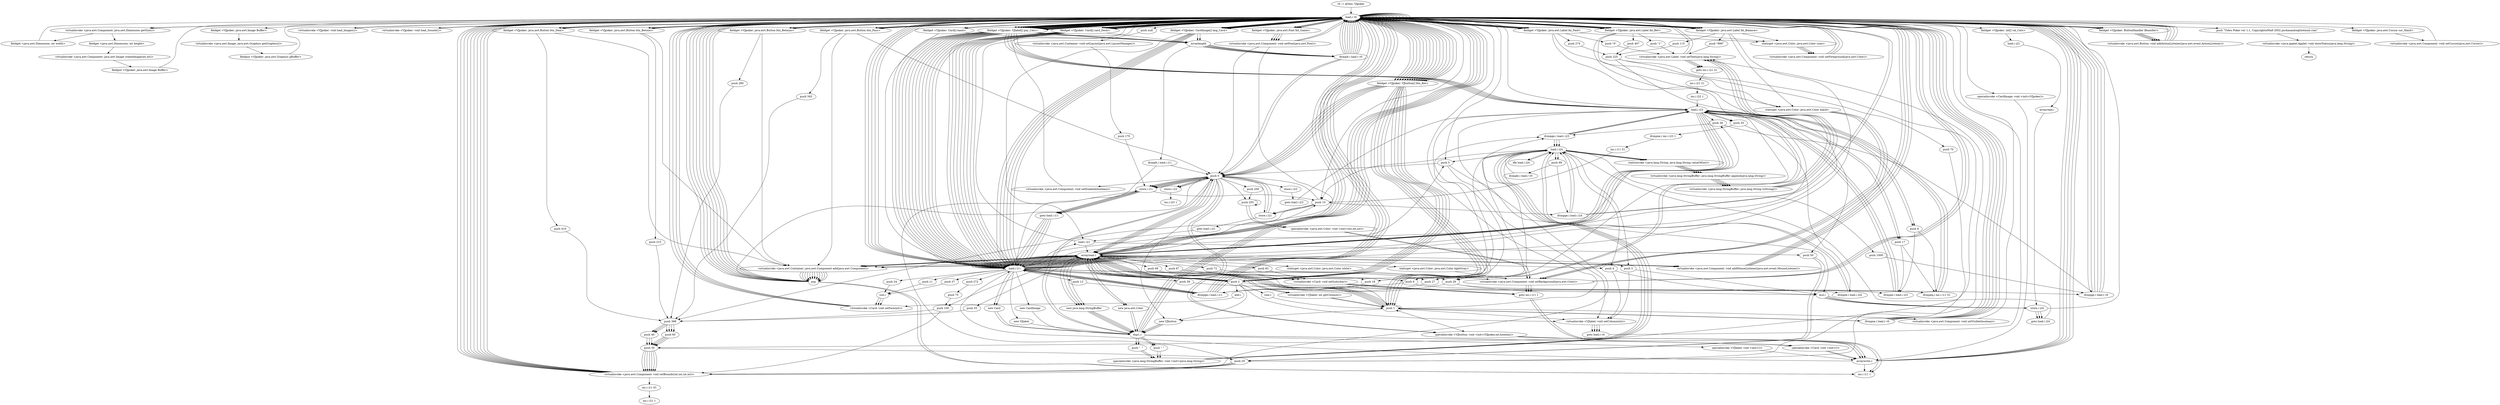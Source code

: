 digraph "" {
    "r0 := @this: VJpoker"
    "load.r r0"
    "r0 := @this: VJpoker"->"load.r r0";
    "load.r r0"->"load.r r0";
    "load.r r0"->"load.r r0";
    "virtualinvoke <java.awt.Component: java.awt.Dimension getSize()>"
    "load.r r0"->"virtualinvoke <java.awt.Component: java.awt.Dimension getSize()>";
    "fieldget <java.awt.Dimension: int width>"
    "virtualinvoke <java.awt.Component: java.awt.Dimension getSize()>"->"fieldget <java.awt.Dimension: int width>";
    "fieldget <java.awt.Dimension: int width>"->"load.r r0";
    "load.r r0"->"virtualinvoke <java.awt.Component: java.awt.Dimension getSize()>";
    "fieldget <java.awt.Dimension: int height>"
    "virtualinvoke <java.awt.Component: java.awt.Dimension getSize()>"->"fieldget <java.awt.Dimension: int height>";
    "virtualinvoke <java.awt.Component: java.awt.Image createImage(int,int)>"
    "fieldget <java.awt.Dimension: int height>"->"virtualinvoke <java.awt.Component: java.awt.Image createImage(int,int)>";
    "fieldput <VJpoker: java.awt.Image Buffer>"
    "virtualinvoke <java.awt.Component: java.awt.Image createImage(int,int)>"->"fieldput <VJpoker: java.awt.Image Buffer>";
    "fieldput <VJpoker: java.awt.Image Buffer>"->"load.r r0";
    "load.r r0"->"load.r r0";
    "fieldget <VJpoker: java.awt.Image Buffer>"
    "load.r r0"->"fieldget <VJpoker: java.awt.Image Buffer>";
    "virtualinvoke <java.awt.Image: java.awt.Graphics getGraphics()>"
    "fieldget <VJpoker: java.awt.Image Buffer>"->"virtualinvoke <java.awt.Image: java.awt.Graphics getGraphics()>";
    "fieldput <VJpoker: java.awt.Graphics gBuffer>"
    "virtualinvoke <java.awt.Image: java.awt.Graphics getGraphics()>"->"fieldput <VJpoker: java.awt.Graphics gBuffer>";
    "fieldput <VJpoker: java.awt.Graphics gBuffer>"->"load.r r0";
    "virtualinvoke <VJpoker: void load_Images()>"
    "load.r r0"->"virtualinvoke <VJpoker: void load_Images()>";
    "virtualinvoke <VJpoker: void load_Images()>"->"load.r r0";
    "virtualinvoke <VJpoker: void load_Sounds()>"
    "load.r r0"->"virtualinvoke <VJpoker: void load_Sounds()>";
    "virtualinvoke <VJpoker: void load_Sounds()>"->"load.r r0";
    "fieldget <VJpoker: java.awt.Label lbl_Balance>"
    "load.r r0"->"fieldget <VJpoker: java.awt.Label lbl_Balance>";
    "staticget <java.awt.Color: java.awt.Color black>"
    "fieldget <VJpoker: java.awt.Label lbl_Balance>"->"staticget <java.awt.Color: java.awt.Color black>";
    "virtualinvoke <java.awt.Component: void setBackground(java.awt.Color)>"
    "staticget <java.awt.Color: java.awt.Color black>"->"virtualinvoke <java.awt.Component: void setBackground(java.awt.Color)>";
    "virtualinvoke <java.awt.Component: void setBackground(java.awt.Color)>"->"load.r r0";
    "fieldget <VJpoker: java.awt.Label lbl_Paid>"
    "load.r r0"->"fieldget <VJpoker: java.awt.Label lbl_Paid>";
    "fieldget <VJpoker: java.awt.Label lbl_Paid>"->"staticget <java.awt.Color: java.awt.Color black>";
    "staticget <java.awt.Color: java.awt.Color black>"->"virtualinvoke <java.awt.Component: void setBackground(java.awt.Color)>";
    "virtualinvoke <java.awt.Component: void setBackground(java.awt.Color)>"->"load.r r0";
    "fieldget <VJpoker: java.awt.Label lbl_Bet>"
    "load.r r0"->"fieldget <VJpoker: java.awt.Label lbl_Bet>";
    "fieldget <VJpoker: java.awt.Label lbl_Bet>"->"staticget <java.awt.Color: java.awt.Color black>";
    "staticget <java.awt.Color: java.awt.Color black>"->"virtualinvoke <java.awt.Component: void setBackground(java.awt.Color)>";
    "virtualinvoke <java.awt.Component: void setBackground(java.awt.Color)>"->"load.r r0";
    "load.r r0"->"fieldget <VJpoker: java.awt.Label lbl_Balance>";
    "staticget <java.awt.Color: java.awt.Color cyan>"
    "fieldget <VJpoker: java.awt.Label lbl_Balance>"->"staticget <java.awt.Color: java.awt.Color cyan>";
    "virtualinvoke <java.awt.Component: void setForeground(java.awt.Color)>"
    "staticget <java.awt.Color: java.awt.Color cyan>"->"virtualinvoke <java.awt.Component: void setForeground(java.awt.Color)>";
    "virtualinvoke <java.awt.Component: void setForeground(java.awt.Color)>"->"load.r r0";
    "load.r r0"->"fieldget <VJpoker: java.awt.Label lbl_Paid>";
    "fieldget <VJpoker: java.awt.Label lbl_Paid>"->"staticget <java.awt.Color: java.awt.Color cyan>";
    "staticget <java.awt.Color: java.awt.Color cyan>"->"virtualinvoke <java.awt.Component: void setForeground(java.awt.Color)>";
    "virtualinvoke <java.awt.Component: void setForeground(java.awt.Color)>"->"load.r r0";
    "load.r r0"->"fieldget <VJpoker: java.awt.Label lbl_Bet>";
    "fieldget <VJpoker: java.awt.Label lbl_Bet>"->"staticget <java.awt.Color: java.awt.Color cyan>";
    "staticget <java.awt.Color: java.awt.Color cyan>"->"virtualinvoke <java.awt.Component: void setForeground(java.awt.Color)>";
    "virtualinvoke <java.awt.Component: void setForeground(java.awt.Color)>"->"load.r r0";
    "load.r r0"->"fieldget <VJpoker: java.awt.Label lbl_Balance>";
    "fieldget <VJpoker: java.awt.Label lbl_Balance>"->"load.r r0";
    "fieldget <VJpoker: java.awt.Font fnt_Game>"
    "load.r r0"->"fieldget <VJpoker: java.awt.Font fnt_Game>";
    "virtualinvoke <java.awt.Component: void setFont(java.awt.Font)>"
    "fieldget <VJpoker: java.awt.Font fnt_Game>"->"virtualinvoke <java.awt.Component: void setFont(java.awt.Font)>";
    "virtualinvoke <java.awt.Component: void setFont(java.awt.Font)>"->"load.r r0";
    "load.r r0"->"fieldget <VJpoker: java.awt.Label lbl_Bet>";
    "fieldget <VJpoker: java.awt.Label lbl_Bet>"->"load.r r0";
    "load.r r0"->"fieldget <VJpoker: java.awt.Font fnt_Game>";
    "fieldget <VJpoker: java.awt.Font fnt_Game>"->"virtualinvoke <java.awt.Component: void setFont(java.awt.Font)>";
    "virtualinvoke <java.awt.Component: void setFont(java.awt.Font)>"->"load.r r0";
    "load.r r0"->"fieldget <VJpoker: java.awt.Label lbl_Paid>";
    "fieldget <VJpoker: java.awt.Label lbl_Paid>"->"load.r r0";
    "load.r r0"->"fieldget <VJpoker: java.awt.Font fnt_Game>";
    "fieldget <VJpoker: java.awt.Font fnt_Game>"->"virtualinvoke <java.awt.Component: void setFont(java.awt.Font)>";
    "push 0"
    "virtualinvoke <java.awt.Component: void setFont(java.awt.Font)>"->"push 0";
    "store.i i11"
    "push 0"->"store.i i11";
    "goto load.i i11"
    "store.i i11"->"goto load.i i11";
    "load.i i11"
    "goto load.i i11"->"load.i i11";
    "load.i i11"->"load.r r0";
    "fieldget <VJpoker: CardImage[] img_Card>"
    "load.r r0"->"fieldget <VJpoker: CardImage[] img_Card>";
    "arraylength"
    "fieldget <VJpoker: CardImage[] img_Card>"->"arraylength";
    "ifcmplt.i load.r r0"
    "arraylength"->"ifcmplt.i load.r r0";
    "ifcmplt.i load.r r0"->"load.r r0";
    "fieldget <VJpoker: VJbutton[] btn_Bet>"
    "load.r r0"->"fieldget <VJpoker: VJbutton[] btn_Bet>";
    "fieldget <VJpoker: VJbutton[] btn_Bet>"->"push 0";
    "new VJbutton"
    "push 0"->"new VJbutton";
    "dup1.r"
    "new VJbutton"->"dup1.r";
    "dup1.r"->"load.r r0";
    "push 1"
    "load.r r0"->"push 1";
    "push 1"->"push 1";
    "specialinvoke <VJbutton: void <init>(VJpoker,int,boolean)>"
    "push 1"->"specialinvoke <VJbutton: void <init>(VJpoker,int,boolean)>";
    "arraywrite.r"
    "specialinvoke <VJbutton: void <init>(VJpoker,int,boolean)>"->"arraywrite.r";
    "arraywrite.r"->"load.r r0";
    "load.r r0"->"fieldget <VJpoker: VJbutton[] btn_Bet>";
    "fieldget <VJpoker: VJbutton[] btn_Bet>"->"push 0";
    "arrayread.r"
    "push 0"->"arrayread.r";
    "arrayread.r"->"load.r r0";
    "load.r r0"->"fieldget <VJpoker: VJbutton[] btn_Bet>";
    "fieldget <VJpoker: VJbutton[] btn_Bet>"->"push 0";
    "push 0"->"arrayread.r";
    "virtualinvoke <java.awt.Component: void addMouseListener(java.awt.event.MouseListener)>"
    "arrayread.r"->"virtualinvoke <java.awt.Component: void addMouseListener(java.awt.event.MouseListener)>";
    "virtualinvoke <java.awt.Component: void addMouseListener(java.awt.event.MouseListener)>"->"load.r r0";
    "load.r r0"->"load.r r0";
    "load.r r0"->"fieldget <VJpoker: VJbutton[] btn_Bet>";
    "fieldget <VJpoker: VJbutton[] btn_Bet>"->"push 0";
    "push 0"->"arrayread.r";
    "virtualinvoke <java.awt.Container: java.awt.Component add(java.awt.Component)>"
    "arrayread.r"->"virtualinvoke <java.awt.Container: java.awt.Component add(java.awt.Component)>";
    "pop"
    "virtualinvoke <java.awt.Container: java.awt.Component add(java.awt.Component)>"->"pop";
    "pop"->"load.r r0";
    "load.r r0"->"fieldget <VJpoker: VJbutton[] btn_Bet>";
    "fieldget <VJpoker: VJbutton[] btn_Bet>"->"push 1";
    "push 1"->"new VJbutton";
    "new VJbutton"->"dup1.r";
    "dup1.r"->"load.r r0";
    "push 5"
    "load.r r0"->"push 5";
    "push 5"->"push 0";
    "push 0"->"specialinvoke <VJbutton: void <init>(VJpoker,int,boolean)>";
    "specialinvoke <VJbutton: void <init>(VJpoker,int,boolean)>"->"arraywrite.r";
    "arraywrite.r"->"load.r r0";
    "load.r r0"->"fieldget <VJpoker: VJbutton[] btn_Bet>";
    "fieldget <VJpoker: VJbutton[] btn_Bet>"->"push 1";
    "push 1"->"arrayread.r";
    "arrayread.r"->"load.r r0";
    "load.r r0"->"fieldget <VJpoker: VJbutton[] btn_Bet>";
    "fieldget <VJpoker: VJbutton[] btn_Bet>"->"push 1";
    "push 1"->"arrayread.r";
    "arrayread.r"->"virtualinvoke <java.awt.Component: void addMouseListener(java.awt.event.MouseListener)>";
    "virtualinvoke <java.awt.Component: void addMouseListener(java.awt.event.MouseListener)>"->"load.r r0";
    "load.r r0"->"load.r r0";
    "load.r r0"->"fieldget <VJpoker: VJbutton[] btn_Bet>";
    "fieldget <VJpoker: VJbutton[] btn_Bet>"->"push 1";
    "push 1"->"arrayread.r";
    "arrayread.r"->"virtualinvoke <java.awt.Container: java.awt.Component add(java.awt.Component)>";
    "virtualinvoke <java.awt.Container: java.awt.Component add(java.awt.Component)>"->"pop";
    "pop"->"load.r r0";
    "load.r r0"->"fieldget <VJpoker: VJbutton[] btn_Bet>";
    "push 2"
    "fieldget <VJpoker: VJbutton[] btn_Bet>"->"push 2";
    "push 2"->"new VJbutton";
    "new VJbutton"->"dup1.r";
    "dup1.r"->"load.r r0";
    "push 10"
    "load.r r0"->"push 10";
    "push 10"->"push 0";
    "push 0"->"specialinvoke <VJbutton: void <init>(VJpoker,int,boolean)>";
    "specialinvoke <VJbutton: void <init>(VJpoker,int,boolean)>"->"arraywrite.r";
    "arraywrite.r"->"load.r r0";
    "load.r r0"->"fieldget <VJpoker: VJbutton[] btn_Bet>";
    "fieldget <VJpoker: VJbutton[] btn_Bet>"->"push 2";
    "push 2"->"arrayread.r";
    "arrayread.r"->"load.r r0";
    "load.r r0"->"fieldget <VJpoker: VJbutton[] btn_Bet>";
    "fieldget <VJpoker: VJbutton[] btn_Bet>"->"push 2";
    "push 2"->"arrayread.r";
    "arrayread.r"->"virtualinvoke <java.awt.Component: void addMouseListener(java.awt.event.MouseListener)>";
    "virtualinvoke <java.awt.Component: void addMouseListener(java.awt.event.MouseListener)>"->"load.r r0";
    "load.r r0"->"load.r r0";
    "load.r r0"->"fieldget <VJpoker: VJbutton[] btn_Bet>";
    "fieldget <VJpoker: VJbutton[] btn_Bet>"->"push 2";
    "push 2"->"arrayread.r";
    "arrayread.r"->"virtualinvoke <java.awt.Container: java.awt.Component add(java.awt.Component)>";
    "virtualinvoke <java.awt.Container: java.awt.Component add(java.awt.Component)>"->"pop";
    "pop"->"push 0";
    "push 0"->"store.i i11";
    "store.i i11"->"goto load.i i11";
    "goto load.i i11"->"load.i i11";
    "load.i i11"->"load.r r0";
    "fieldget <VJpoker: VJlabel[] pay_Cats>"
    "load.r r0"->"fieldget <VJpoker: VJlabel[] pay_Cats>";
    "fieldget <VJpoker: VJlabel[] pay_Cats>"->"arraylength";
    "arraylength"->"ifcmplt.i load.r r0";
    "ifcmplt.i load.r r0"->"push 0";
    "push 0"->"store.i i11";
    "store.i i11"->"goto load.i i11";
    "goto load.i i11"->"load.i i11";
    "load.i i11"->"load.r r0";
    "load.r r0"->"fieldget <VJpoker: VJlabel[] pay_Cats>";
    "fieldget <VJpoker: VJlabel[] pay_Cats>"->"arraylength";
    "ifcmplt.i load.i i11"
    "arraylength"->"ifcmplt.i load.i i11";
    "ifcmplt.i load.i i11"->"push 0";
    "push 0"->"store.i i11";
    "store.i i11"->"goto load.i i11";
    "goto load.i i11"->"load.i i11";
    "load.i i11"->"load.r r0";
    "fieldget <VJpoker: Card[] hand>"
    "load.r r0"->"fieldget <VJpoker: Card[] hand>";
    "fieldget <VJpoker: Card[] hand>"->"arraylength";
    "arraylength"->"ifcmplt.i load.r r0";
    "ifcmplt.i load.r r0"->"push 0";
    "push 0"->"store.i i11";
    "store.i i11"->"goto load.i i11";
    "goto load.i i11"->"load.i i11";
    "load.i i11"->"load.r r0";
    "fieldget <VJpoker: Card[] card_Deck>"
    "load.r r0"->"fieldget <VJpoker: Card[] card_Deck>";
    "fieldget <VJpoker: Card[] card_Deck>"->"arraylength";
    "arraylength"->"ifcmplt.i load.r r0";
    "ifcmplt.i load.r r0"->"load.r r0";
    "fieldget <VJpoker: java.awt.Button btn_Deal>"
    "load.r r0"->"fieldget <VJpoker: java.awt.Button btn_Deal>";
    "fieldget <VJpoker: java.awt.Button btn_Deal>"->"load.r r0";
    "fieldget <VJpoker: ButtonHandler Bhandler>"
    "load.r r0"->"fieldget <VJpoker: ButtonHandler Bhandler>";
    "virtualinvoke <java.awt.Button: void addActionListener(java.awt.event.ActionListener)>"
    "fieldget <VJpoker: ButtonHandler Bhandler>"->"virtualinvoke <java.awt.Button: void addActionListener(java.awt.event.ActionListener)>";
    "virtualinvoke <java.awt.Button: void addActionListener(java.awt.event.ActionListener)>"->"load.r r0";
    "fieldget <VJpoker: java.awt.Button btn_Betone>"
    "load.r r0"->"fieldget <VJpoker: java.awt.Button btn_Betone>";
    "fieldget <VJpoker: java.awt.Button btn_Betone>"->"load.r r0";
    "load.r r0"->"fieldget <VJpoker: ButtonHandler Bhandler>";
    "fieldget <VJpoker: ButtonHandler Bhandler>"->"virtualinvoke <java.awt.Button: void addActionListener(java.awt.event.ActionListener)>";
    "virtualinvoke <java.awt.Button: void addActionListener(java.awt.event.ActionListener)>"->"load.r r0";
    "fieldget <VJpoker: java.awt.Button btn_Betmax>"
    "load.r r0"->"fieldget <VJpoker: java.awt.Button btn_Betmax>";
    "fieldget <VJpoker: java.awt.Button btn_Betmax>"->"load.r r0";
    "load.r r0"->"fieldget <VJpoker: ButtonHandler Bhandler>";
    "fieldget <VJpoker: ButtonHandler Bhandler>"->"virtualinvoke <java.awt.Button: void addActionListener(java.awt.event.ActionListener)>";
    "virtualinvoke <java.awt.Button: void addActionListener(java.awt.event.ActionListener)>"->"load.r r0";
    "fieldget <VJpoker: java.awt.Button btn_Pass>"
    "load.r r0"->"fieldget <VJpoker: java.awt.Button btn_Pass>";
    "fieldget <VJpoker: java.awt.Button btn_Pass>"->"load.r r0";
    "load.r r0"->"fieldget <VJpoker: ButtonHandler Bhandler>";
    "fieldget <VJpoker: ButtonHandler Bhandler>"->"virtualinvoke <java.awt.Button: void addActionListener(java.awt.event.ActionListener)>";
    "virtualinvoke <java.awt.Button: void addActionListener(java.awt.event.ActionListener)>"->"load.r r0";
    "load.r r0"->"fieldget <VJpoker: java.awt.Button btn_Pass>";
    "fieldget <VJpoker: java.awt.Button btn_Pass>"->"push 0";
    "virtualinvoke <java.awt.Component: void setEnabled(boolean)>"
    "push 0"->"virtualinvoke <java.awt.Component: void setEnabled(boolean)>";
    "virtualinvoke <java.awt.Component: void setEnabled(boolean)>"->"load.r r0";
    "load.r r0"->"load.r r0";
    "load.r r0"->"fieldget <VJpoker: java.awt.Label lbl_Balance>";
    "fieldget <VJpoker: java.awt.Label lbl_Balance>"->"virtualinvoke <java.awt.Container: java.awt.Component add(java.awt.Component)>";
    "virtualinvoke <java.awt.Container: java.awt.Component add(java.awt.Component)>"->"pop";
    "pop"->"load.r r0";
    "load.r r0"->"load.r r0";
    "load.r r0"->"fieldget <VJpoker: java.awt.Label lbl_Bet>";
    "fieldget <VJpoker: java.awt.Label lbl_Bet>"->"virtualinvoke <java.awt.Container: java.awt.Component add(java.awt.Component)>";
    "virtualinvoke <java.awt.Container: java.awt.Component add(java.awt.Component)>"->"pop";
    "pop"->"load.r r0";
    "load.r r0"->"load.r r0";
    "load.r r0"->"fieldget <VJpoker: java.awt.Label lbl_Paid>";
    "fieldget <VJpoker: java.awt.Label lbl_Paid>"->"virtualinvoke <java.awt.Container: java.awt.Component add(java.awt.Component)>";
    "virtualinvoke <java.awt.Container: java.awt.Component add(java.awt.Component)>"->"pop";
    "pop"->"load.r r0";
    "load.r r0"->"load.r r0";
    "load.r r0"->"fieldget <VJpoker: java.awt.Button btn_Deal>";
    "fieldget <VJpoker: java.awt.Button btn_Deal>"->"virtualinvoke <java.awt.Container: java.awt.Component add(java.awt.Component)>";
    "virtualinvoke <java.awt.Container: java.awt.Component add(java.awt.Component)>"->"pop";
    "pop"->"load.r r0";
    "load.r r0"->"load.r r0";
    "load.r r0"->"fieldget <VJpoker: java.awt.Button btn_Betone>";
    "fieldget <VJpoker: java.awt.Button btn_Betone>"->"virtualinvoke <java.awt.Container: java.awt.Component add(java.awt.Component)>";
    "virtualinvoke <java.awt.Container: java.awt.Component add(java.awt.Component)>"->"pop";
    "pop"->"load.r r0";
    "load.r r0"->"load.r r0";
    "load.r r0"->"fieldget <VJpoker: java.awt.Button btn_Betmax>";
    "fieldget <VJpoker: java.awt.Button btn_Betmax>"->"virtualinvoke <java.awt.Container: java.awt.Component add(java.awt.Component)>";
    "virtualinvoke <java.awt.Container: java.awt.Component add(java.awt.Component)>"->"pop";
    "pop"->"load.r r0";
    "load.r r0"->"load.r r0";
    "load.r r0"->"fieldget <VJpoker: java.awt.Button btn_Pass>";
    "fieldget <VJpoker: java.awt.Button btn_Pass>"->"virtualinvoke <java.awt.Container: java.awt.Component add(java.awt.Component)>";
    "virtualinvoke <java.awt.Container: java.awt.Component add(java.awt.Component)>"->"pop";
    "pop"->"load.r r0";
    "push null"
    "load.r r0"->"push null";
    "virtualinvoke <java.awt.Container: void setLayout(java.awt.LayoutManager)>"
    "push null"->"virtualinvoke <java.awt.Container: void setLayout(java.awt.LayoutManager)>";
    "push 170"
    "virtualinvoke <java.awt.Container: void setLayout(java.awt.LayoutManager)>"->"push 170";
    "push 170"->"store.i i11";
    "store.i i11"->"push 10";
    "store.i i21"
    "push 10"->"store.i i21";
    "store.i i21"->"push 0";
    "store.i i22"
    "push 0"->"store.i i22";
    "store.i i22"->"push 0";
    "store.i i23"
    "push 0"->"store.i i23";
    "goto load.i i23"
    "store.i i23"->"goto load.i i23";
    "load.i i23"
    "goto load.i i23"->"load.i i23";
    "load.i i23"->"load.r r0";
    "load.r r0"->"fieldget <VJpoker: VJlabel[] pay_Cats>";
    "fieldget <VJpoker: VJlabel[] pay_Cats>"->"arraylength";
    "arraylength"->"ifcmplt.i load.r r0";
    "ifcmplt.i load.r r0"->"load.r r0";
    "load.r r0"->"fieldget <VJpoker: java.awt.Label lbl_Balance>";
    "push 115"
    "fieldget <VJpoker: java.awt.Label lbl_Balance>"->"push 115";
    "push 225"
    "push 115"->"push 225";
    "push 70"
    "push 225"->"push 70";
    "push 20"
    "push 70"->"push 20";
    "virtualinvoke <java.awt.Component: void setBounds(int,int,int,int)>"
    "push 20"->"virtualinvoke <java.awt.Component: void setBounds(int,int,int,int)>";
    "virtualinvoke <java.awt.Component: void setBounds(int,int,int,int)>"->"load.r r0";
    "load.r r0"->"fieldget <VJpoker: java.awt.Label lbl_Balance>";
    "push \"999\""
    "fieldget <VJpoker: java.awt.Label lbl_Balance>"->"push \"999\"";
    "virtualinvoke <java.awt.Label: void setText(java.lang.String)>"
    "push \"999\""->"virtualinvoke <java.awt.Label: void setText(java.lang.String)>";
    "virtualinvoke <java.awt.Label: void setText(java.lang.String)>"->"load.r r0";
    "load.r r0"->"fieldget <VJpoker: java.awt.Label lbl_Paid>";
    "push 274"
    "fieldget <VJpoker: java.awt.Label lbl_Paid>"->"push 274";
    "push 274"->"push 225";
    "push 50"
    "push 225"->"push 50";
    "push 50"->"push 20";
    "push 20"->"virtualinvoke <java.awt.Component: void setBounds(int,int,int,int)>";
    "virtualinvoke <java.awt.Component: void setBounds(int,int,int,int)>"->"load.r r0";
    "load.r r0"->"fieldget <VJpoker: java.awt.Label lbl_Paid>";
    "push \"0\""
    "fieldget <VJpoker: java.awt.Label lbl_Paid>"->"push \"0\"";
    "push \"0\""->"virtualinvoke <java.awt.Label: void setText(java.lang.String)>";
    "virtualinvoke <java.awt.Label: void setText(java.lang.String)>"->"load.r r0";
    "load.r r0"->"fieldget <VJpoker: java.awt.Label lbl_Bet>";
    "push 407"
    "fieldget <VJpoker: java.awt.Label lbl_Bet>"->"push 407";
    "push 407"->"push 225";
    "push 30"
    "push 225"->"push 30";
    "push 30"->"push 20";
    "push 20"->"virtualinvoke <java.awt.Component: void setBounds(int,int,int,int)>";
    "virtualinvoke <java.awt.Component: void setBounds(int,int,int,int)>"->"load.r r0";
    "load.r r0"->"fieldget <VJpoker: java.awt.Label lbl_Bet>";
    "push \"1\""
    "fieldget <VJpoker: java.awt.Label lbl_Bet>"->"push \"1\"";
    "push \"1\""->"virtualinvoke <java.awt.Label: void setText(java.lang.String)>";
    "virtualinvoke <java.awt.Label: void setText(java.lang.String)>"->"push 20";
    "push 20"->"store.i i11";
    "store.i i11"->"push 0";
    "push 0"->"store.i i21";
    "goto load.i i21"
    "store.i i21"->"goto load.i i21";
    "load.i i21"
    "goto load.i i21"->"load.i i21";
    "load.i i21"->"load.r r0";
    "load.r r0"->"fieldget <VJpoker: CardImage[] img_Card>";
    "fieldget <VJpoker: CardImage[] img_Card>"->"arraylength";
    "arraylength"->"ifcmplt.i load.r r0";
    "ifcmplt.i load.r r0"->"load.r r0";
    "load.r r0"->"fieldget <VJpoker: VJbutton[] btn_Bet>";
    "fieldget <VJpoker: VJbutton[] btn_Bet>"->"push 0";
    "push 0"->"arrayread.r";
    "arrayread.r"->"push 10";
    "push 398"
    "push 10"->"push 398";
    "push 40"
    "push 398"->"push 40";
    "push 40"->"push 30";
    "push 30"->"virtualinvoke <java.awt.Component: void setBounds(int,int,int,int)>";
    "virtualinvoke <java.awt.Component: void setBounds(int,int,int,int)>"->"load.r r0";
    "load.r r0"->"fieldget <VJpoker: VJbutton[] btn_Bet>";
    "fieldget <VJpoker: VJbutton[] btn_Bet>"->"push 1";
    "push 1"->"arrayread.r";
    "push 55"
    "arrayread.r"->"push 55";
    "push 55"->"push 398";
    "push 398"->"push 40";
    "push 40"->"push 30";
    "push 30"->"virtualinvoke <java.awt.Component: void setBounds(int,int,int,int)>";
    "virtualinvoke <java.awt.Component: void setBounds(int,int,int,int)>"->"load.r r0";
    "load.r r0"->"fieldget <VJpoker: VJbutton[] btn_Bet>";
    "fieldget <VJpoker: VJbutton[] btn_Bet>"->"push 2";
    "push 2"->"arrayread.r";
    "push 100"
    "arrayread.r"->"push 100";
    "push 100"->"push 398";
    "push 398"->"push 40";
    "push 40"->"push 30";
    "push 30"->"virtualinvoke <java.awt.Component: void setBounds(int,int,int,int)>";
    "virtualinvoke <java.awt.Component: void setBounds(int,int,int,int)>"->"load.r r0";
    "load.r r0"->"fieldget <VJpoker: java.awt.Button btn_Betone>";
    "push 215"
    "fieldget <VJpoker: java.awt.Button btn_Betone>"->"push 215";
    "push 215"->"push 398";
    "push 60"
    "push 398"->"push 60";
    "push 60"->"push 30";
    "push 30"->"virtualinvoke <java.awt.Component: void setBounds(int,int,int,int)>";
    "virtualinvoke <java.awt.Component: void setBounds(int,int,int,int)>"->"load.r r0";
    "load.r r0"->"fieldget <VJpoker: java.awt.Button btn_Betmax>";
    "push 280"
    "fieldget <VJpoker: java.awt.Button btn_Betmax>"->"push 280";
    "push 280"->"push 398";
    "push 398"->"push 60";
    "push 60"->"push 30";
    "push 30"->"virtualinvoke <java.awt.Component: void setBounds(int,int,int,int)>";
    "virtualinvoke <java.awt.Component: void setBounds(int,int,int,int)>"->"load.r r0";
    "load.r r0"->"fieldget <VJpoker: java.awt.Button btn_Pass>";
    "push 345"
    "fieldget <VJpoker: java.awt.Button btn_Pass>"->"push 345";
    "push 345"->"push 398";
    "push 398"->"push 60";
    "push 60"->"push 30";
    "push 30"->"virtualinvoke <java.awt.Component: void setBounds(int,int,int,int)>";
    "virtualinvoke <java.awt.Component: void setBounds(int,int,int,int)>"->"load.r r0";
    "load.r r0"->"fieldget <VJpoker: java.awt.Button btn_Deal>";
    "push 410"
    "fieldget <VJpoker: java.awt.Button btn_Deal>"->"push 410";
    "push 410"->"push 398";
    "push 398"->"push 60";
    "push 60"->"push 30";
    "push 30"->"virtualinvoke <java.awt.Component: void setBounds(int,int,int,int)>";
    "virtualinvoke <java.awt.Component: void setBounds(int,int,int,int)>"->"load.r r0";
    "push \"Video Poker ver 1.1, Copyright\u00a9 2002 pschmandra@hotmail.com\""
    "load.r r0"->"push \"Video Poker ver 1.1, Copyright\u00a9 2002 pschmandra@hotmail.com\"";
    "virtualinvoke <java.applet.Applet: void showStatus(java.lang.String)>"
    "push \"Video Poker ver 1.1, Copyright\u00a9 2002 pschmandra@hotmail.com\""->"virtualinvoke <java.applet.Applet: void showStatus(java.lang.String)>";
    "return"
    "virtualinvoke <java.applet.Applet: void showStatus(java.lang.String)>"->"return";
    "ifcmplt.i load.r r0"->"load.r r0";
    "load.r r0"->"fieldget <VJpoker: CardImage[] img_Card>";
    "fieldget <VJpoker: CardImage[] img_Card>"->"load.i i21";
    "load.i i21"->"arrayread.r";
    "arrayread.r"->"load.i i11";
    "push 272"
    "load.i i11"->"push 272";
    "push 75"
    "push 272"->"push 75";
    "push 75"->"push 100";
    "push 100"->"virtualinvoke <java.awt.Component: void setBounds(int,int,int,int)>";
    "inc.i i11 91"
    "virtualinvoke <java.awt.Component: void setBounds(int,int,int,int)>"->"inc.i i11 91";
    "inc.i i21 1"
    "inc.i i11 91"->"inc.i i21 1";
    "ifcmplt.i load.r r0"->"load.r r0";
    "fieldget <VJpoker: int[] val_Cats>"
    "load.r r0"->"fieldget <VJpoker: int[] val_Cats>";
    "load.i i22"
    "fieldget <VJpoker: int[] val_Cats>"->"load.i i22";
    "arrayread.i"
    "load.i i22"->"arrayread.i";
    "store.i i24"
    "arrayread.i"->"store.i i24";
    "store.i i24"->"load.r r0";
    "load.r r0"->"fieldget <VJpoker: VJlabel[] pay_Cats>";
    "fieldget <VJpoker: VJlabel[] pay_Cats>"->"load.i i23";
    "load.i i23"->"arrayread.r";
    "arrayread.r"->"load.i i11";
    "load.i i11"->"load.i i21";
    "load.i i21"->"push 50";
    "push 50"->"push 20";
    "push 20"->"virtualinvoke <java.awt.Component: void setBounds(int,int,int,int)>";
    "virtualinvoke <java.awt.Component: void setBounds(int,int,int,int)>"->"load.i i23";
    "push 8"
    "load.i i23"->"push 8";
    "ifcmple.i load.i i23"
    "push 8"->"ifcmple.i load.i i23";
    "ifcmple.i load.i i23"->"load.i i23";
    "push 18"
    "load.i i23"->"push 18";
    "ifcmpge.i load.i i23"
    "push 18"->"ifcmpge.i load.i i23";
    "load.i i24"
    "ifcmpge.i load.i i23"->"load.i i24";
    "load.i i24"->"push 2";
    "mul.i"
    "push 2"->"mul.i";
    "mul.i"->"store.i i24";
    "goto load.i i24"
    "store.i i24"->"goto load.i i24";
    "goto load.i i24"->"load.i i24";
    "ifle load.i i24"
    "load.i i24"->"ifle load.i i24";
    "ifle load.i i24"->"load.i i24";
    "load.i i24"->"push 10";
    "ifcmpge.i load.i i24"
    "push 10"->"ifcmpge.i load.i i24";
    "ifcmpge.i load.i i24"->"load.r r0";
    "load.r r0"->"fieldget <VJpoker: VJlabel[] pay_Cats>";
    "fieldget <VJpoker: VJlabel[] pay_Cats>"->"load.i i23";
    "load.i i23"->"arrayread.r";
    "new java.lang.StringBuffer"
    "arrayread.r"->"new java.lang.StringBuffer";
    "new java.lang.StringBuffer"->"dup1.r";
    "push \"  \""
    "dup1.r"->"push \"  \"";
    "specialinvoke <java.lang.StringBuffer: void <init>(java.lang.String)>"
    "push \"  \""->"specialinvoke <java.lang.StringBuffer: void <init>(java.lang.String)>";
    "specialinvoke <java.lang.StringBuffer: void <init>(java.lang.String)>"->"load.i i24";
    "staticinvoke <java.lang.String: java.lang.String valueOf(int)>"
    "load.i i24"->"staticinvoke <java.lang.String: java.lang.String valueOf(int)>";
    "virtualinvoke <java.lang.StringBuffer: java.lang.StringBuffer append(java.lang.String)>"
    "staticinvoke <java.lang.String: java.lang.String valueOf(int)>"->"virtualinvoke <java.lang.StringBuffer: java.lang.StringBuffer append(java.lang.String)>";
    "virtualinvoke <java.lang.StringBuffer: java.lang.String toString()>"
    "virtualinvoke <java.lang.StringBuffer: java.lang.StringBuffer append(java.lang.String)>"->"virtualinvoke <java.lang.StringBuffer: java.lang.String toString()>";
    "virtualinvoke <java.lang.StringBuffer: java.lang.String toString()>"->"virtualinvoke <java.awt.Label: void setText(java.lang.String)>";
    "goto inc.i i21 21"
    "virtualinvoke <java.awt.Label: void setText(java.lang.String)>"->"goto inc.i i21 21";
    "inc.i i21 21"
    "goto inc.i i21 21"->"inc.i i21 21";
    "inc.i i22 1"
    "inc.i i21 21"->"inc.i i22 1";
    "inc.i i22 1"->"load.i i23";
    "load.i i23"->"push 8";
    "ifcmpeq.i inc.i i11 51"
    "push 8"->"ifcmpeq.i inc.i i11 51";
    "ifcmpeq.i inc.i i11 51"->"load.i i23";
    "push 17"
    "load.i i23"->"push 17";
    "push 17"->"ifcmpeq.i inc.i i11 51";
    "ifcmpeq.i inc.i i11 51"->"load.i i23";
    "push 26"
    "load.i i23"->"push 26";
    "push 26"->"ifcmpeq.i inc.i i11 51";
    "ifcmpeq.i inc.i i11 51"->"load.i i23";
    "push 35"
    "load.i i23"->"push 35";
    "ifcmpne.i inc.i i23 1"
    "push 35"->"ifcmpne.i inc.i i23 1";
    "inc.i i11 51"
    "ifcmpne.i inc.i i23 1"->"inc.i i11 51";
    "inc.i i11 51"->"push 10";
    "push 10"->"store.i i21";
    "store.i i21"->"push 0";
    "push 0"->"store.i i22";
    "inc.i i23 1"
    "store.i i22"->"inc.i i23 1";
    "ifcmpge.i load.i i24"->"load.i i24";
    "push 9"
    "load.i i24"->"push 9";
    "ifcmple.i load.i i24"
    "push 9"->"ifcmple.i load.i i24";
    "ifcmple.i load.i i24"->"load.i i24";
    "push 99"
    "load.i i24"->"push 99";
    "push 99"->"ifcmpge.i load.i i24";
    "ifcmpge.i load.i i24"->"load.r r0";
    "load.r r0"->"fieldget <VJpoker: VJlabel[] pay_Cats>";
    "fieldget <VJpoker: VJlabel[] pay_Cats>"->"load.i i23";
    "load.i i23"->"arrayread.r";
    "arrayread.r"->"new java.lang.StringBuffer";
    "new java.lang.StringBuffer"->"dup1.r";
    "dup1.r"->"push \"  \"";
    "push \"  \""->"specialinvoke <java.lang.StringBuffer: void <init>(java.lang.String)>";
    "specialinvoke <java.lang.StringBuffer: void <init>(java.lang.String)>"->"load.i i24";
    "load.i i24"->"staticinvoke <java.lang.String: java.lang.String valueOf(int)>";
    "staticinvoke <java.lang.String: java.lang.String valueOf(int)>"->"virtualinvoke <java.lang.StringBuffer: java.lang.StringBuffer append(java.lang.String)>";
    "virtualinvoke <java.lang.StringBuffer: java.lang.StringBuffer append(java.lang.String)>"->"virtualinvoke <java.lang.StringBuffer: java.lang.String toString()>";
    "virtualinvoke <java.lang.StringBuffer: java.lang.String toString()>"->"virtualinvoke <java.awt.Label: void setText(java.lang.String)>";
    "virtualinvoke <java.awt.Label: void setText(java.lang.String)>"->"goto inc.i i21 21";
    "ifcmpge.i load.i i24"->"load.i i24";
    "load.i i24"->"push 99";
    "ifcmple.i load.r r0"
    "push 99"->"ifcmple.i load.r r0";
    "ifcmple.i load.r r0"->"load.i i24";
    "push 1000"
    "load.i i24"->"push 1000";
    "ifcmpge.i load.r r0"
    "push 1000"->"ifcmpge.i load.r r0";
    "ifcmpge.i load.r r0"->"load.r r0";
    "load.r r0"->"fieldget <VJpoker: VJlabel[] pay_Cats>";
    "fieldget <VJpoker: VJlabel[] pay_Cats>"->"load.i i23";
    "load.i i23"->"arrayread.r";
    "arrayread.r"->"new java.lang.StringBuffer";
    "new java.lang.StringBuffer"->"dup1.r";
    "push \" \""
    "dup1.r"->"push \" \"";
    "push \" \""->"specialinvoke <java.lang.StringBuffer: void <init>(java.lang.String)>";
    "specialinvoke <java.lang.StringBuffer: void <init>(java.lang.String)>"->"load.i i24";
    "load.i i24"->"staticinvoke <java.lang.String: java.lang.String valueOf(int)>";
    "staticinvoke <java.lang.String: java.lang.String valueOf(int)>"->"virtualinvoke <java.lang.StringBuffer: java.lang.StringBuffer append(java.lang.String)>";
    "virtualinvoke <java.lang.StringBuffer: java.lang.StringBuffer append(java.lang.String)>"->"virtualinvoke <java.lang.StringBuffer: java.lang.String toString()>";
    "virtualinvoke <java.lang.StringBuffer: java.lang.String toString()>"->"virtualinvoke <java.awt.Label: void setText(java.lang.String)>";
    "virtualinvoke <java.awt.Label: void setText(java.lang.String)>"->"goto inc.i i21 21";
    "ifcmpge.i load.r r0"->"load.r r0";
    "load.r r0"->"fieldget <VJpoker: VJlabel[] pay_Cats>";
    "fieldget <VJpoker: VJlabel[] pay_Cats>"->"load.i i23";
    "load.i i23"->"arrayread.r";
    "arrayread.r"->"new java.lang.StringBuffer";
    "new java.lang.StringBuffer"->"dup1.r";
    "dup1.r"->"push \" \"";
    "push \" \""->"specialinvoke <java.lang.StringBuffer: void <init>(java.lang.String)>";
    "specialinvoke <java.lang.StringBuffer: void <init>(java.lang.String)>"->"load.i i24";
    "load.i i24"->"staticinvoke <java.lang.String: java.lang.String valueOf(int)>";
    "staticinvoke <java.lang.String: java.lang.String valueOf(int)>"->"virtualinvoke <java.lang.StringBuffer: java.lang.StringBuffer append(java.lang.String)>";
    "virtualinvoke <java.lang.StringBuffer: java.lang.StringBuffer append(java.lang.String)>"->"virtualinvoke <java.lang.StringBuffer: java.lang.String toString()>";
    "virtualinvoke <java.lang.StringBuffer: java.lang.String toString()>"->"virtualinvoke <java.awt.Label: void setText(java.lang.String)>";
    "ifcmpge.i load.i i23"->"load.i i23";
    "load.i i23"->"push 17";
    "push 17"->"ifcmple.i load.i i23";
    "ifcmple.i load.i i23"->"load.i i23";
    "push 27"
    "load.i i23"->"push 27";
    "push 27"->"ifcmpge.i load.i i23";
    "ifcmpge.i load.i i23"->"load.i i24";
    "push 3"
    "load.i i24"->"push 3";
    "push 3"->"mul.i";
    "mul.i"->"store.i i24";
    "store.i i24"->"goto load.i i24";
    "ifcmpge.i load.i i23"->"load.i i23";
    "load.i i23"->"push 26";
    "push 26"->"ifcmple.i load.i i23";
    "ifcmple.i load.i i23"->"load.i i23";
    "push 36"
    "load.i i23"->"push 36";
    "push 36"->"ifcmpge.i load.i i23";
    "ifcmpge.i load.i i23"->"load.i i24";
    "push 4"
    "load.i i24"->"push 4";
    "push 4"->"mul.i";
    "mul.i"->"store.i i24";
    "store.i i24"->"goto load.i i24";
    "ifcmpge.i load.i i23"->"load.i i23";
    "load.i i23"->"push 35";
    "push 35"->"ifcmple.i load.i i24";
    "ifcmple.i load.i i24"->"load.i i24";
    "load.i i24"->"push 5";
    "push 5"->"mul.i";
    "mul.i"->"store.i i24";
    "ifcmplt.i load.r r0"->"load.r r0";
    "load.r r0"->"fieldget <VJpoker: Card[] card_Deck>";
    "fieldget <VJpoker: Card[] card_Deck>"->"load.i i11";
    "new Card"
    "load.i i11"->"new Card";
    "new Card"->"dup1.r";
    "specialinvoke <Card: void <init>()>"
    "dup1.r"->"specialinvoke <Card: void <init>()>";
    "specialinvoke <Card: void <init>()>"->"arraywrite.r";
    "arraywrite.r"->"load.i i11";
    "push 13"
    "load.i i11"->"push 13";
    "ifcmpge.i load.i i11"
    "push 13"->"ifcmpge.i load.i i11";
    "ifcmpge.i load.i i11"->"load.r r0";
    "load.r r0"->"fieldget <VJpoker: Card[] card_Deck>";
    "fieldget <VJpoker: Card[] card_Deck>"->"load.i i11";
    "load.i i11"->"arrayread.r";
    "arrayread.r"->"load.i i11";
    "load.i i11"->"push 2";
    "add.i"
    "push 2"->"add.i";
    "virtualinvoke <Card: void setFace(int)>"
    "add.i"->"virtualinvoke <Card: void setFace(int)>";
    "virtualinvoke <Card: void setFace(int)>"->"load.r r0";
    "load.r r0"->"fieldget <VJpoker: Card[] card_Deck>";
    "fieldget <VJpoker: Card[] card_Deck>"->"load.i i11";
    "load.i i11"->"arrayread.r";
    "push 72"
    "arrayread.r"->"push 72";
    "virtualinvoke <Card: void setSuit(char)>"
    "push 72"->"virtualinvoke <Card: void setSuit(char)>";
    "goto inc.i i11 1"
    "virtualinvoke <Card: void setSuit(char)>"->"goto inc.i i11 1";
    "inc.i i11 1"
    "goto inc.i i11 1"->"inc.i i11 1";
    "ifcmpge.i load.i i11"->"load.i i11";
    "load.i i11"->"push 26";
    "push 26"->"ifcmpge.i load.i i11";
    "ifcmpge.i load.i i11"->"load.r r0";
    "load.r r0"->"fieldget <VJpoker: Card[] card_Deck>";
    "fieldget <VJpoker: Card[] card_Deck>"->"load.i i11";
    "load.i i11"->"arrayread.r";
    "arrayread.r"->"load.i i11";
    "push 11"
    "load.i i11"->"push 11";
    "sub.i"
    "push 11"->"sub.i";
    "sub.i"->"virtualinvoke <Card: void setFace(int)>";
    "virtualinvoke <Card: void setFace(int)>"->"load.r r0";
    "load.r r0"->"fieldget <VJpoker: Card[] card_Deck>";
    "fieldget <VJpoker: Card[] card_Deck>"->"load.i i11";
    "load.i i11"->"arrayread.r";
    "push 83"
    "arrayread.r"->"push 83";
    "push 83"->"virtualinvoke <Card: void setSuit(char)>";
    "virtualinvoke <Card: void setSuit(char)>"->"goto inc.i i11 1";
    "ifcmpge.i load.i i11"->"load.i i11";
    "push 39"
    "load.i i11"->"push 39";
    "push 39"->"ifcmpge.i load.r r0";
    "ifcmpge.i load.r r0"->"load.r r0";
    "load.r r0"->"fieldget <VJpoker: Card[] card_Deck>";
    "fieldget <VJpoker: Card[] card_Deck>"->"load.i i11";
    "load.i i11"->"arrayread.r";
    "arrayread.r"->"load.i i11";
    "push 24"
    "load.i i11"->"push 24";
    "push 24"->"sub.i";
    "sub.i"->"virtualinvoke <Card: void setFace(int)>";
    "virtualinvoke <Card: void setFace(int)>"->"load.r r0";
    "load.r r0"->"fieldget <VJpoker: Card[] card_Deck>";
    "fieldget <VJpoker: Card[] card_Deck>"->"load.i i11";
    "load.i i11"->"arrayread.r";
    "push 68"
    "arrayread.r"->"push 68";
    "push 68"->"virtualinvoke <Card: void setSuit(char)>";
    "virtualinvoke <Card: void setSuit(char)>"->"goto inc.i i11 1";
    "ifcmpge.i load.r r0"->"load.r r0";
    "load.r r0"->"fieldget <VJpoker: Card[] card_Deck>";
    "fieldget <VJpoker: Card[] card_Deck>"->"load.i i11";
    "load.i i11"->"arrayread.r";
    "arrayread.r"->"load.i i11";
    "push 37"
    "load.i i11"->"push 37";
    "push 37"->"sub.i";
    "sub.i"->"virtualinvoke <Card: void setFace(int)>";
    "virtualinvoke <Card: void setFace(int)>"->"load.r r0";
    "load.r r0"->"fieldget <VJpoker: Card[] card_Deck>";
    "fieldget <VJpoker: Card[] card_Deck>"->"load.i i11";
    "load.i i11"->"arrayread.r";
    "push 67"
    "arrayread.r"->"push 67";
    "push 67"->"virtualinvoke <Card: void setSuit(char)>";
    "ifcmplt.i load.r r0"->"load.r r0";
    "load.r r0"->"fieldget <VJpoker: Card[] hand>";
    "fieldget <VJpoker: Card[] hand>"->"load.i i11";
    "load.i i11"->"new Card";
    "new Card"->"dup1.r";
    "dup1.r"->"specialinvoke <Card: void <init>()>";
    "specialinvoke <Card: void <init>()>"->"arraywrite.r";
    "arraywrite.r"->"inc.i i11 1";
    "ifcmplt.i load.i i11"->"load.i i11";
    "load.i i11"->"push 2";
    "rem.i"
    "push 2"->"rem.i";
    "rem.i"->"push 1";
    "ifcmpne.i load.r r0"
    "push 1"->"ifcmpne.i load.r r0";
    "ifcmpne.i load.r r0"->"load.r r0";
    "load.r r0"->"fieldget <VJpoker: VJlabel[] pay_Cats>";
    "fieldget <VJpoker: VJlabel[] pay_Cats>"->"load.i i11";
    "load.i i11"->"arrayread.r";
    "virtualinvoke <VJlabel: int getColumn()>"
    "arrayread.r"->"virtualinvoke <VJlabel: int getColumn()>";
    "virtualinvoke <VJlabel: int getColumn()>"->"push 1";
    "push 1"->"ifcmpne.i load.r r0";
    "ifcmpne.i load.r r0"->"load.r r0";
    "load.r r0"->"fieldget <VJpoker: VJlabel[] pay_Cats>";
    "fieldget <VJpoker: VJlabel[] pay_Cats>"->"load.i i11";
    "load.i i11"->"arrayread.r";
    "new java.awt.Color"
    "arrayread.r"->"new java.awt.Color";
    "new java.awt.Color"->"dup1.r";
    "dup1.r"->"push 0";
    "push 255"
    "push 0"->"push 255";
    "push 255"->"push 255";
    "specialinvoke <java.awt.Color: void <init>(int,int,int)>"
    "push 255"->"specialinvoke <java.awt.Color: void <init>(int,int,int)>";
    "specialinvoke <java.awt.Color: void <init>(int,int,int)>"->"virtualinvoke <java.awt.Component: void setBackground(java.awt.Color)>";
    "virtualinvoke <java.awt.Component: void setBackground(java.awt.Color)>"->"goto inc.i i11 1";
    "goto inc.i i11 1"->"inc.i i11 1";
    "ifcmpne.i load.r r0"->"load.r r0";
    "load.r r0"->"fieldget <VJpoker: VJlabel[] pay_Cats>";
    "fieldget <VJpoker: VJlabel[] pay_Cats>"->"load.i i11";
    "load.i i11"->"arrayread.r";
    "staticget <java.awt.Color: java.awt.Color white>"
    "arrayread.r"->"staticget <java.awt.Color: java.awt.Color white>";
    "staticget <java.awt.Color: java.awt.Color white>"->"virtualinvoke <java.awt.Component: void setBackground(java.awt.Color)>";
    "virtualinvoke <java.awt.Component: void setBackground(java.awt.Color)>"->"goto inc.i i11 1";
    "ifcmpne.i load.r r0"->"load.r r0";
    "load.r r0"->"fieldget <VJpoker: VJlabel[] pay_Cats>";
    "fieldget <VJpoker: VJlabel[] pay_Cats>"->"load.i i11";
    "load.i i11"->"arrayread.r";
    "arrayread.r"->"virtualinvoke <VJlabel: int getColumn()>";
    "virtualinvoke <VJlabel: int getColumn()>"->"push 1";
    "push 1"->"ifcmpne.i load.r r0";
    "ifcmpne.i load.r r0"->"load.r r0";
    "load.r r0"->"fieldget <VJpoker: VJlabel[] pay_Cats>";
    "fieldget <VJpoker: VJlabel[] pay_Cats>"->"load.i i11";
    "load.i i11"->"arrayread.r";
    "arrayread.r"->"new java.awt.Color";
    "new java.awt.Color"->"dup1.r";
    "dup1.r"->"push 0";
    "push 200"
    "push 0"->"push 200";
    "push 200"->"push 255";
    "push 255"->"specialinvoke <java.awt.Color: void <init>(int,int,int)>";
    "specialinvoke <java.awt.Color: void <init>(int,int,int)>"->"virtualinvoke <java.awt.Component: void setBackground(java.awt.Color)>";
    "virtualinvoke <java.awt.Component: void setBackground(java.awt.Color)>"->"goto inc.i i11 1";
    "ifcmpne.i load.r r0"->"load.r r0";
    "load.r r0"->"fieldget <VJpoker: VJlabel[] pay_Cats>";
    "fieldget <VJpoker: VJlabel[] pay_Cats>"->"load.i i11";
    "load.i i11"->"arrayread.r";
    "staticget <java.awt.Color: java.awt.Color lightGray>"
    "arrayread.r"->"staticget <java.awt.Color: java.awt.Color lightGray>";
    "staticget <java.awt.Color: java.awt.Color lightGray>"->"virtualinvoke <java.awt.Component: void setBackground(java.awt.Color)>";
    "ifcmplt.i load.r r0"->"load.r r0";
    "load.r r0"->"fieldget <VJpoker: VJlabel[] pay_Cats>";
    "fieldget <VJpoker: VJlabel[] pay_Cats>"->"load.i i11";
    "new VJlabel"
    "load.i i11"->"new VJlabel";
    "new VJlabel"->"dup1.r";
    "specialinvoke <VJlabel: void <init>()>"
    "dup1.r"->"specialinvoke <VJlabel: void <init>()>";
    "specialinvoke <VJlabel: void <init>()>"->"arraywrite.r";
    "arraywrite.r"->"load.r r0";
    "load.r r0"->"fieldget <VJpoker: VJlabel[] pay_Cats>";
    "fieldget <VJpoker: VJlabel[] pay_Cats>"->"load.i i11";
    "load.i i11"->"arrayread.r";
    "arrayread.r"->"load.r r0";
    "load.r r0"->"fieldget <VJpoker: java.awt.Font fnt_Game>";
    "fieldget <VJpoker: java.awt.Font fnt_Game>"->"virtualinvoke <java.awt.Component: void setFont(java.awt.Font)>";
    "virtualinvoke <java.awt.Component: void setFont(java.awt.Font)>"->"load.i i11";
    "load.i i11"->"push 9";
    "push 9"->"ifcmpge.i load.i i11";
    "ifcmpge.i load.i i11"->"load.r r0";
    "load.r r0"->"fieldget <VJpoker: VJlabel[] pay_Cats>";
    "fieldget <VJpoker: VJlabel[] pay_Cats>"->"load.i i11";
    "load.i i11"->"arrayread.r";
    "arrayread.r"->"push 1";
    "virtualinvoke <VJlabel: void setColumn(int)>"
    "push 1"->"virtualinvoke <VJlabel: void setColumn(int)>";
    "goto load.r r0"
    "virtualinvoke <VJlabel: void setColumn(int)>"->"goto load.r r0";
    "goto load.r r0"->"load.r r0";
    "load.r r0"->"load.r r0";
    "load.r r0"->"fieldget <VJpoker: VJlabel[] pay_Cats>";
    "fieldget <VJpoker: VJlabel[] pay_Cats>"->"load.i i11";
    "load.i i11"->"arrayread.r";
    "arrayread.r"->"virtualinvoke <java.awt.Container: java.awt.Component add(java.awt.Component)>";
    "virtualinvoke <java.awt.Container: java.awt.Component add(java.awt.Component)>"->"pop";
    "pop"->"inc.i i11 1";
    "ifcmpge.i load.i i11"->"load.i i11";
    "load.i i11"->"push 18";
    "push 18"->"ifcmpge.i load.i i11";
    "ifcmpge.i load.i i11"->"load.r r0";
    "load.r r0"->"fieldget <VJpoker: VJlabel[] pay_Cats>";
    "fieldget <VJpoker: VJlabel[] pay_Cats>"->"load.i i11";
    "load.i i11"->"arrayread.r";
    "arrayread.r"->"push 2";
    "push 2"->"virtualinvoke <VJlabel: void setColumn(int)>";
    "virtualinvoke <VJlabel: void setColumn(int)>"->"goto load.r r0";
    "ifcmpge.i load.i i11"->"load.i i11";
    "load.i i11"->"push 27";
    "push 27"->"ifcmpge.i load.i i11";
    "ifcmpge.i load.i i11"->"load.r r0";
    "load.r r0"->"fieldget <VJpoker: VJlabel[] pay_Cats>";
    "fieldget <VJpoker: VJlabel[] pay_Cats>"->"load.i i11";
    "load.i i11"->"arrayread.r";
    "arrayread.r"->"push 3";
    "push 3"->"virtualinvoke <VJlabel: void setColumn(int)>";
    "virtualinvoke <VJlabel: void setColumn(int)>"->"goto load.r r0";
    "ifcmpge.i load.i i11"->"load.i i11";
    "load.i i11"->"push 36";
    "push 36"->"ifcmpge.i load.r r0";
    "ifcmpge.i load.r r0"->"load.r r0";
    "load.r r0"->"fieldget <VJpoker: VJlabel[] pay_Cats>";
    "fieldget <VJpoker: VJlabel[] pay_Cats>"->"load.i i11";
    "load.i i11"->"arrayread.r";
    "arrayread.r"->"push 4";
    "push 4"->"virtualinvoke <VJlabel: void setColumn(int)>";
    "virtualinvoke <VJlabel: void setColumn(int)>"->"goto load.r r0";
    "ifcmpge.i load.r r0"->"load.r r0";
    "load.r r0"->"fieldget <VJpoker: VJlabel[] pay_Cats>";
    "fieldget <VJpoker: VJlabel[] pay_Cats>"->"load.i i11";
    "load.i i11"->"arrayread.r";
    "arrayread.r"->"push 5";
    "push 5"->"virtualinvoke <VJlabel: void setColumn(int)>";
    "ifcmplt.i load.r r0"->"load.r r0";
    "load.r r0"->"fieldget <VJpoker: CardImage[] img_Card>";
    "fieldget <VJpoker: CardImage[] img_Card>"->"load.i i11";
    "new CardImage"
    "load.i i11"->"new CardImage";
    "new CardImage"->"dup1.r";
    "dup1.r"->"load.r r0";
    "specialinvoke <CardImage: void <init>(VJpoker)>"
    "load.r r0"->"specialinvoke <CardImage: void <init>(VJpoker)>";
    "specialinvoke <CardImage: void <init>(VJpoker)>"->"arraywrite.r";
    "arraywrite.r"->"load.r r0";
    "load.r r0"->"fieldget <VJpoker: CardImage[] img_Card>";
    "fieldget <VJpoker: CardImage[] img_Card>"->"load.i i11";
    "load.i i11"->"arrayread.r";
    "arrayread.r"->"load.r r0";
    "load.r r0"->"fieldget <VJpoker: CardImage[] img_Card>";
    "fieldget <VJpoker: CardImage[] img_Card>"->"load.i i11";
    "load.i i11"->"arrayread.r";
    "arrayread.r"->"virtualinvoke <java.awt.Component: void addMouseListener(java.awt.event.MouseListener)>";
    "virtualinvoke <java.awt.Component: void addMouseListener(java.awt.event.MouseListener)>"->"load.r r0";
    "load.r r0"->"fieldget <VJpoker: CardImage[] img_Card>";
    "fieldget <VJpoker: CardImage[] img_Card>"->"load.i i11";
    "load.i i11"->"arrayread.r";
    "arrayread.r"->"load.r r0";
    "fieldget <VJpoker: java.awt.Cursor cur_Hand>"
    "load.r r0"->"fieldget <VJpoker: java.awt.Cursor cur_Hand>";
    "virtualinvoke <java.awt.Component: void setCursor(java.awt.Cursor)>"
    "fieldget <VJpoker: java.awt.Cursor cur_Hand>"->"virtualinvoke <java.awt.Component: void setCursor(java.awt.Cursor)>";
    "virtualinvoke <java.awt.Component: void setCursor(java.awt.Cursor)>"->"load.r r0";
    "load.r r0"->"fieldget <VJpoker: CardImage[] img_Card>";
    "fieldget <VJpoker: CardImage[] img_Card>"->"load.i i11";
    "load.i i11"->"arrayread.r";
    "arrayread.r"->"push 1";
    "virtualinvoke <java.awt.Component: void setVisible(boolean)>"
    "push 1"->"virtualinvoke <java.awt.Component: void setVisible(boolean)>";
    "virtualinvoke <java.awt.Component: void setVisible(boolean)>"->"load.r r0";
    "load.r r0"->"load.r r0";
    "load.r r0"->"fieldget <VJpoker: CardImage[] img_Card>";
    "fieldget <VJpoker: CardImage[] img_Card>"->"load.i i11";
    "load.i i11"->"arrayread.r";
    "arrayread.r"->"virtualinvoke <java.awt.Container: java.awt.Component add(java.awt.Component)>";
    "virtualinvoke <java.awt.Container: java.awt.Component add(java.awt.Component)>"->"pop";
    "pop"->"inc.i i11 1";
}
